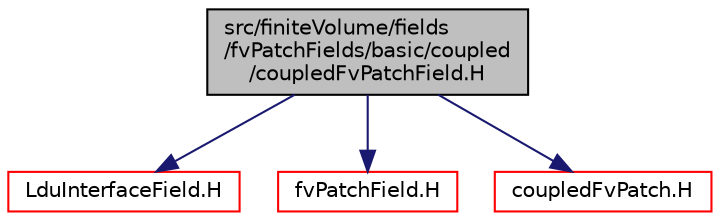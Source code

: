 digraph "src/finiteVolume/fields/fvPatchFields/basic/coupled/coupledFvPatchField.H"
{
  bgcolor="transparent";
  edge [fontname="Helvetica",fontsize="10",labelfontname="Helvetica",labelfontsize="10"];
  node [fontname="Helvetica",fontsize="10",shape=record];
  Node1 [label="src/finiteVolume/fields\l/fvPatchFields/basic/coupled\l/coupledFvPatchField.H",height=0.2,width=0.4,color="black", fillcolor="grey75", style="filled", fontcolor="black"];
  Node1 -> Node2 [color="midnightblue",fontsize="10",style="solid",fontname="Helvetica"];
  Node2 [label="LduInterfaceField.H",height=0.2,width=0.4,color="red",URL="$a08279.html"];
  Node1 -> Node3 [color="midnightblue",fontsize="10",style="solid",fontname="Helvetica"];
  Node3 [label="fvPatchField.H",height=0.2,width=0.4,color="red",URL="$a05514.html"];
  Node1 -> Node4 [color="midnightblue",fontsize="10",style="solid",fontname="Helvetica"];
  Node4 [label="coupledFvPatch.H",height=0.2,width=0.4,color="red",URL="$a05885.html"];
}
